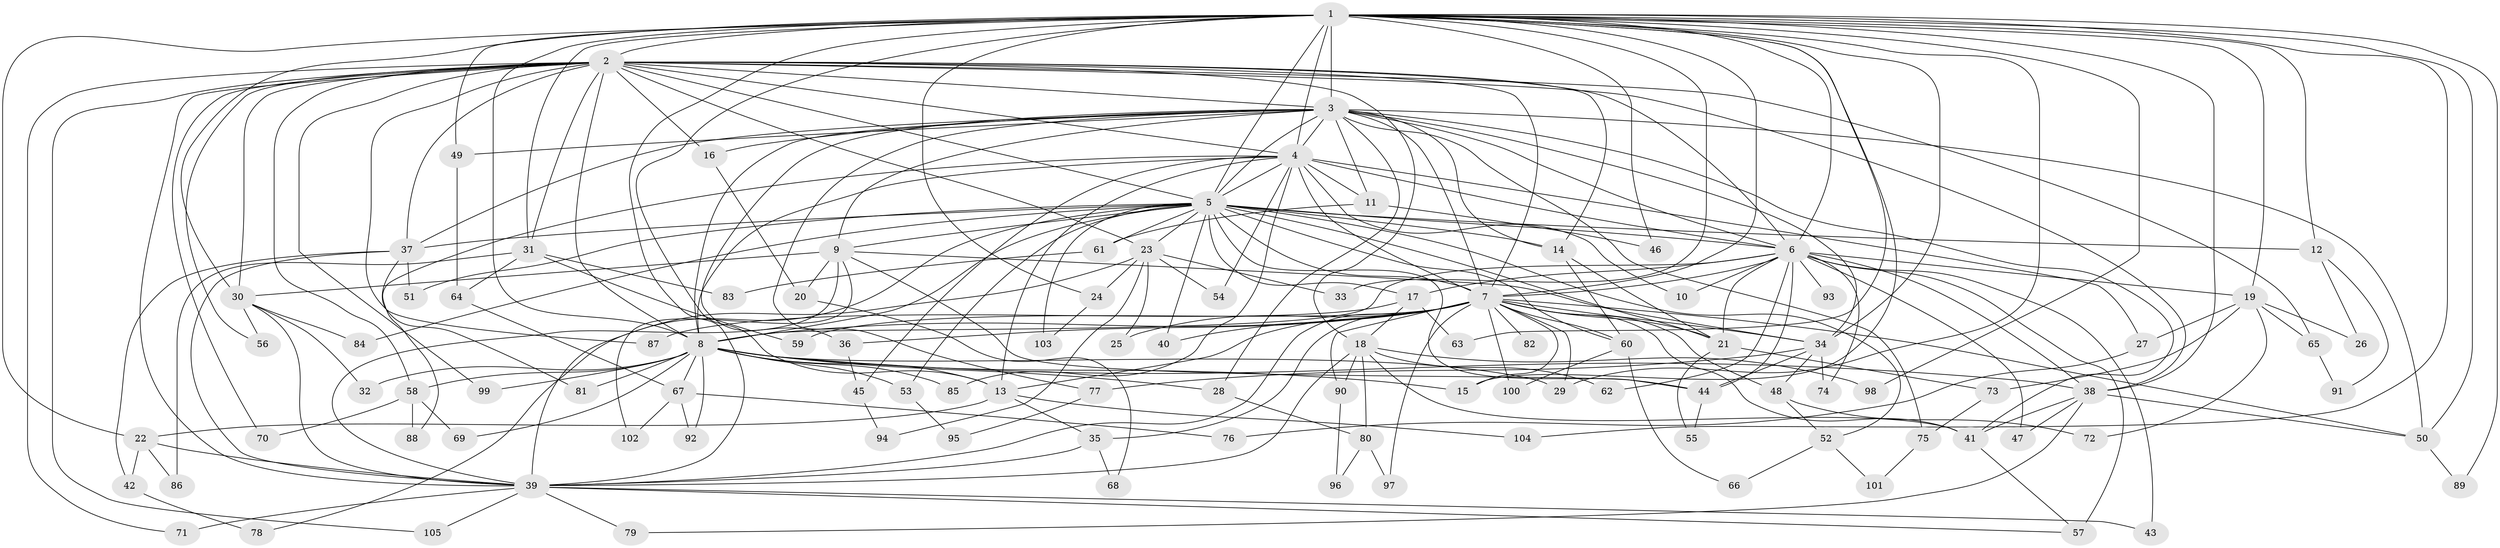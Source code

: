 // original degree distribution, {27: 0.006711409395973154, 28: 0.006711409395973154, 23: 0.006711409395973154, 15: 0.006711409395973154, 19: 0.006711409395973154, 20: 0.006711409395973154, 21: 0.006711409395973154, 22: 0.006711409395973154, 30: 0.006711409395973154, 24: 0.006711409395973154, 8: 0.013422818791946308, 2: 0.5100671140939598, 4: 0.087248322147651, 6: 0.013422818791946308, 5: 0.0738255033557047, 3: 0.20134228187919462, 9: 0.006711409395973154, 7: 0.020134228187919462, 10: 0.006711409395973154}
// Generated by graph-tools (version 1.1) at 2025/49/03/04/25 22:49:22]
// undirected, 105 vertices, 249 edges
graph export_dot {
  node [color=gray90,style=filled];
  1;
  2;
  3;
  4;
  5;
  6;
  7;
  8;
  9;
  10;
  11;
  12;
  13;
  14;
  15;
  16;
  17;
  18;
  19;
  20;
  21;
  22;
  23;
  24;
  25;
  26;
  27;
  28;
  29;
  30;
  31;
  32;
  33;
  34;
  35;
  36;
  37;
  38;
  39;
  40;
  41;
  42;
  43;
  44;
  45;
  46;
  47;
  48;
  49;
  50;
  51;
  52;
  53;
  54;
  55;
  56;
  57;
  58;
  59;
  60;
  61;
  62;
  63;
  64;
  65;
  66;
  67;
  68;
  69;
  70;
  71;
  72;
  73;
  74;
  75;
  76;
  77;
  78;
  79;
  80;
  81;
  82;
  83;
  84;
  85;
  86;
  87;
  88;
  89;
  90;
  91;
  92;
  93;
  94;
  95;
  96;
  97;
  98;
  99;
  100;
  101;
  102;
  103;
  104;
  105;
  1 -- 2 [weight=2.0];
  1 -- 3 [weight=2.0];
  1 -- 4 [weight=3.0];
  1 -- 5 [weight=4.0];
  1 -- 6 [weight=2.0];
  1 -- 7 [weight=3.0];
  1 -- 8 [weight=2.0];
  1 -- 12 [weight=1.0];
  1 -- 13 [weight=1.0];
  1 -- 15 [weight=1.0];
  1 -- 19 [weight=1.0];
  1 -- 22 [weight=1.0];
  1 -- 24 [weight=1.0];
  1 -- 29 [weight=1.0];
  1 -- 30 [weight=1.0];
  1 -- 31 [weight=1.0];
  1 -- 33 [weight=1.0];
  1 -- 34 [weight=1.0];
  1 -- 38 [weight=1.0];
  1 -- 39 [weight=1.0];
  1 -- 46 [weight=1.0];
  1 -- 49 [weight=1.0];
  1 -- 50 [weight=1.0];
  1 -- 63 [weight=1.0];
  1 -- 89 [weight=1.0];
  1 -- 98 [weight=1.0];
  1 -- 104 [weight=1.0];
  2 -- 3 [weight=1.0];
  2 -- 4 [weight=1.0];
  2 -- 5 [weight=2.0];
  2 -- 6 [weight=1.0];
  2 -- 7 [weight=1.0];
  2 -- 8 [weight=1.0];
  2 -- 14 [weight=1.0];
  2 -- 16 [weight=1.0];
  2 -- 18 [weight=1.0];
  2 -- 23 [weight=1.0];
  2 -- 30 [weight=2.0];
  2 -- 31 [weight=1.0];
  2 -- 37 [weight=1.0];
  2 -- 38 [weight=1.0];
  2 -- 39 [weight=1.0];
  2 -- 56 [weight=1.0];
  2 -- 58 [weight=1.0];
  2 -- 65 [weight=1.0];
  2 -- 70 [weight=1.0];
  2 -- 71 [weight=1.0];
  2 -- 87 [weight=1.0];
  2 -- 99 [weight=1.0];
  2 -- 105 [weight=1.0];
  3 -- 4 [weight=1.0];
  3 -- 5 [weight=2.0];
  3 -- 6 [weight=1.0];
  3 -- 7 [weight=1.0];
  3 -- 8 [weight=1.0];
  3 -- 9 [weight=1.0];
  3 -- 11 [weight=1.0];
  3 -- 14 [weight=2.0];
  3 -- 16 [weight=1.0];
  3 -- 28 [weight=1.0];
  3 -- 34 [weight=1.0];
  3 -- 36 [weight=1.0];
  3 -- 37 [weight=1.0];
  3 -- 41 [weight=1.0];
  3 -- 49 [weight=1.0];
  3 -- 50 [weight=1.0];
  3 -- 75 [weight=1.0];
  3 -- 77 [weight=1.0];
  4 -- 5 [weight=2.0];
  4 -- 6 [weight=1.0];
  4 -- 7 [weight=1.0];
  4 -- 8 [weight=2.0];
  4 -- 10 [weight=1.0];
  4 -- 11 [weight=1.0];
  4 -- 13 [weight=1.0];
  4 -- 27 [weight=1.0];
  4 -- 45 [weight=1.0];
  4 -- 54 [weight=1.0];
  4 -- 85 [weight=1.0];
  4 -- 88 [weight=1.0];
  5 -- 6 [weight=2.0];
  5 -- 7 [weight=2.0];
  5 -- 8 [weight=3.0];
  5 -- 9 [weight=1.0];
  5 -- 12 [weight=1.0];
  5 -- 14 [weight=2.0];
  5 -- 17 [weight=2.0];
  5 -- 21 [weight=1.0];
  5 -- 23 [weight=1.0];
  5 -- 37 [weight=1.0];
  5 -- 39 [weight=1.0];
  5 -- 40 [weight=1.0];
  5 -- 44 [weight=2.0];
  5 -- 51 [weight=1.0];
  5 -- 52 [weight=1.0];
  5 -- 53 [weight=1.0];
  5 -- 60 [weight=1.0];
  5 -- 61 [weight=1.0];
  5 -- 84 [weight=1.0];
  5 -- 103 [weight=1.0];
  6 -- 7 [weight=1.0];
  6 -- 8 [weight=1.0];
  6 -- 10 [weight=1.0];
  6 -- 17 [weight=1.0];
  6 -- 19 [weight=1.0];
  6 -- 21 [weight=1.0];
  6 -- 38 [weight=1.0];
  6 -- 43 [weight=1.0];
  6 -- 44 [weight=1.0];
  6 -- 47 [weight=1.0];
  6 -- 57 [weight=1.0];
  6 -- 62 [weight=1.0];
  6 -- 74 [weight=1.0];
  6 -- 93 [weight=1.0];
  7 -- 8 [weight=1.0];
  7 -- 13 [weight=1.0];
  7 -- 15 [weight=1.0];
  7 -- 21 [weight=1.0];
  7 -- 25 [weight=1.0];
  7 -- 29 [weight=1.0];
  7 -- 34 [weight=1.0];
  7 -- 35 [weight=1.0];
  7 -- 36 [weight=1.0];
  7 -- 39 [weight=1.0];
  7 -- 40 [weight=1.0];
  7 -- 41 [weight=1.0];
  7 -- 48 [weight=1.0];
  7 -- 50 [weight=1.0];
  7 -- 59 [weight=1.0];
  7 -- 60 [weight=1.0];
  7 -- 82 [weight=1.0];
  7 -- 90 [weight=1.0];
  7 -- 97 [weight=1.0];
  7 -- 100 [weight=1.0];
  8 -- 13 [weight=1.0];
  8 -- 15 [weight=1.0];
  8 -- 28 [weight=1.0];
  8 -- 29 [weight=1.0];
  8 -- 32 [weight=1.0];
  8 -- 38 [weight=1.0];
  8 -- 53 [weight=1.0];
  8 -- 58 [weight=1.0];
  8 -- 67 [weight=1.0];
  8 -- 69 [weight=1.0];
  8 -- 81 [weight=1.0];
  8 -- 85 [weight=1.0];
  8 -- 92 [weight=1.0];
  8 -- 99 [weight=1.0];
  9 -- 20 [weight=1.0];
  9 -- 30 [weight=1.0];
  9 -- 34 [weight=1.0];
  9 -- 39 [weight=1.0];
  9 -- 44 [weight=1.0];
  9 -- 102 [weight=1.0];
  11 -- 46 [weight=1.0];
  11 -- 61 [weight=1.0];
  12 -- 26 [weight=1.0];
  12 -- 91 [weight=1.0];
  13 -- 22 [weight=1.0];
  13 -- 35 [weight=1.0];
  13 -- 104 [weight=1.0];
  14 -- 21 [weight=1.0];
  14 -- 60 [weight=1.0];
  16 -- 20 [weight=1.0];
  17 -- 18 [weight=1.0];
  17 -- 63 [weight=1.0];
  17 -- 87 [weight=1.0];
  18 -- 39 [weight=1.0];
  18 -- 41 [weight=1.0];
  18 -- 62 [weight=1.0];
  18 -- 80 [weight=1.0];
  18 -- 90 [weight=1.0];
  18 -- 98 [weight=1.0];
  19 -- 26 [weight=1.0];
  19 -- 27 [weight=1.0];
  19 -- 65 [weight=1.0];
  19 -- 72 [weight=1.0];
  19 -- 73 [weight=1.0];
  20 -- 68 [weight=1.0];
  21 -- 55 [weight=1.0];
  21 -- 73 [weight=1.0];
  22 -- 39 [weight=1.0];
  22 -- 42 [weight=1.0];
  22 -- 86 [weight=1.0];
  23 -- 24 [weight=1.0];
  23 -- 25 [weight=1.0];
  23 -- 33 [weight=1.0];
  23 -- 54 [weight=1.0];
  23 -- 78 [weight=1.0];
  23 -- 94 [weight=1.0];
  24 -- 103 [weight=1.0];
  27 -- 76 [weight=1.0];
  28 -- 80 [weight=1.0];
  30 -- 32 [weight=1.0];
  30 -- 39 [weight=1.0];
  30 -- 56 [weight=1.0];
  30 -- 84 [weight=1.0];
  31 -- 59 [weight=1.0];
  31 -- 64 [weight=1.0];
  31 -- 83 [weight=1.0];
  31 -- 86 [weight=1.0];
  34 -- 44 [weight=1.0];
  34 -- 48 [weight=1.0];
  34 -- 74 [weight=1.0];
  34 -- 77 [weight=1.0];
  35 -- 39 [weight=1.0];
  35 -- 68 [weight=1.0];
  36 -- 45 [weight=1.0];
  37 -- 39 [weight=2.0];
  37 -- 42 [weight=1.0];
  37 -- 51 [weight=1.0];
  37 -- 81 [weight=1.0];
  38 -- 41 [weight=1.0];
  38 -- 47 [weight=1.0];
  38 -- 50 [weight=1.0];
  38 -- 79 [weight=1.0];
  39 -- 43 [weight=1.0];
  39 -- 57 [weight=1.0];
  39 -- 71 [weight=1.0];
  39 -- 79 [weight=1.0];
  39 -- 105 [weight=1.0];
  41 -- 57 [weight=1.0];
  42 -- 78 [weight=1.0];
  44 -- 55 [weight=1.0];
  45 -- 94 [weight=1.0];
  48 -- 52 [weight=1.0];
  48 -- 72 [weight=1.0];
  49 -- 64 [weight=1.0];
  50 -- 89 [weight=1.0];
  52 -- 66 [weight=1.0];
  52 -- 101 [weight=1.0];
  53 -- 95 [weight=1.0];
  58 -- 69 [weight=1.0];
  58 -- 70 [weight=1.0];
  58 -- 88 [weight=1.0];
  60 -- 66 [weight=1.0];
  60 -- 100 [weight=1.0];
  61 -- 83 [weight=1.0];
  64 -- 67 [weight=1.0];
  65 -- 91 [weight=1.0];
  67 -- 76 [weight=1.0];
  67 -- 92 [weight=1.0];
  67 -- 102 [weight=1.0];
  73 -- 75 [weight=1.0];
  75 -- 101 [weight=1.0];
  77 -- 95 [weight=1.0];
  80 -- 96 [weight=1.0];
  80 -- 97 [weight=1.0];
  90 -- 96 [weight=1.0];
}
